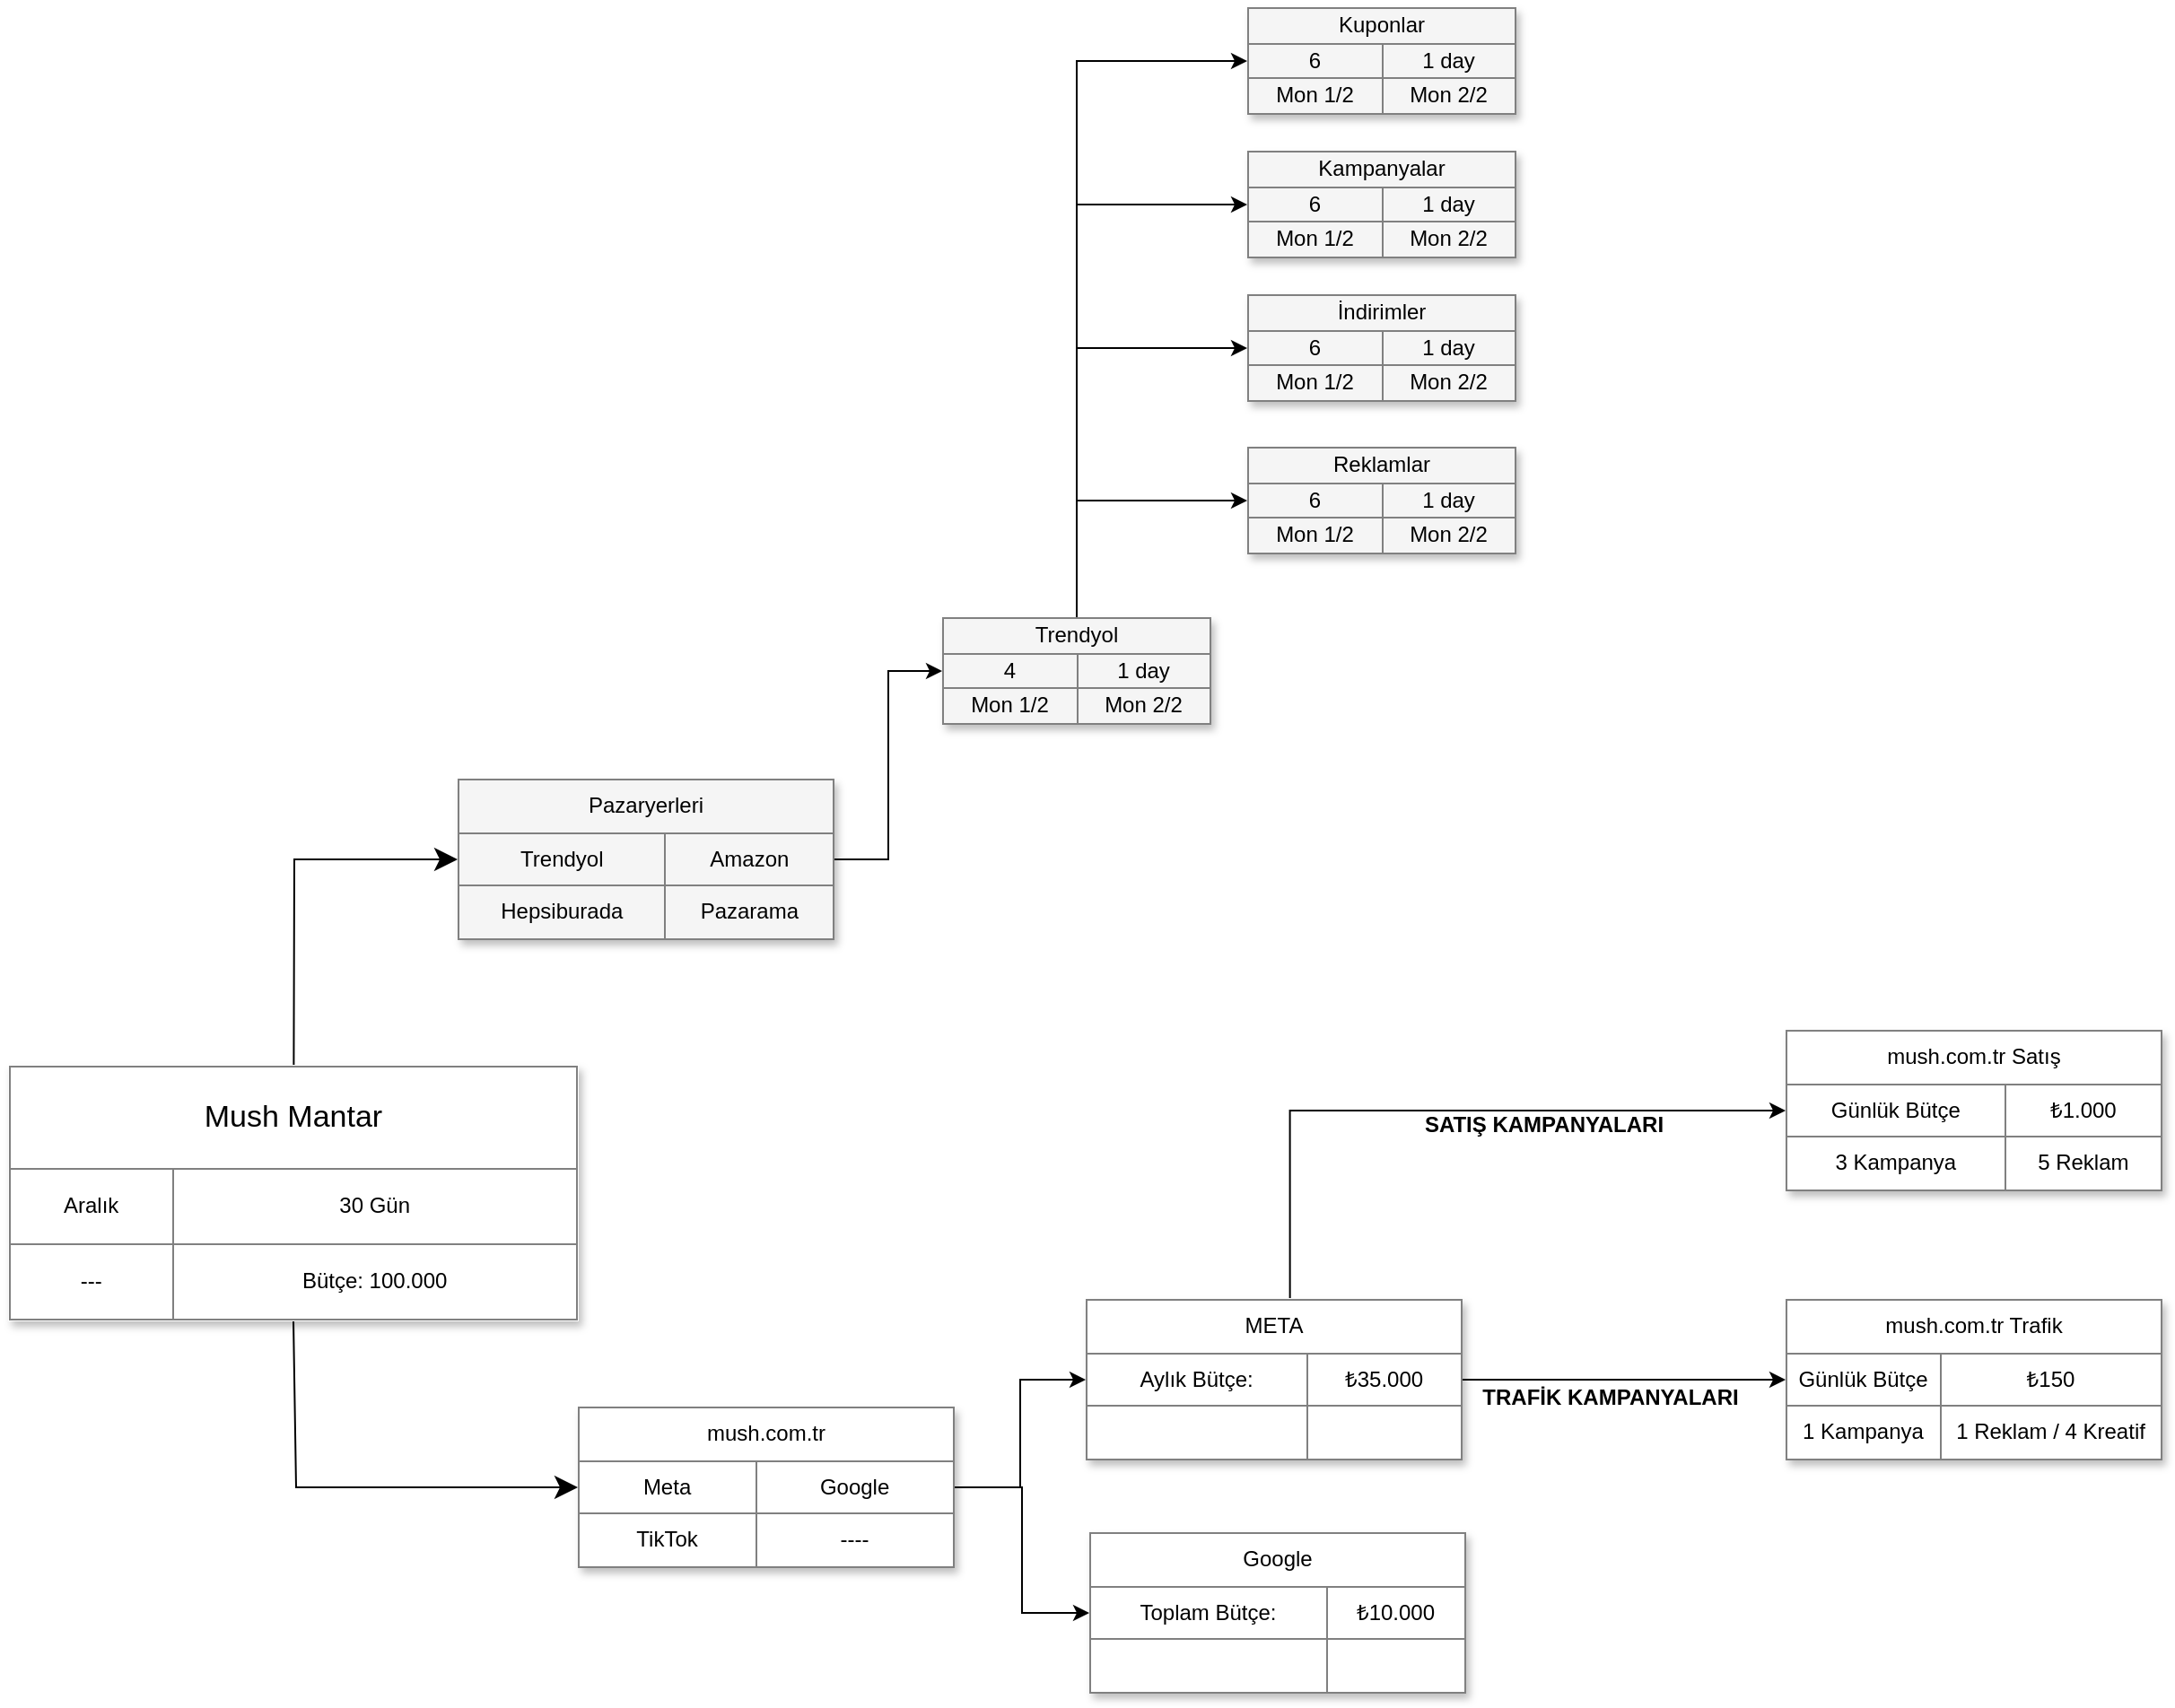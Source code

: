 <mxfile version="24.9.2">
  <diagram name="Page-1" id="9c096ad6-e400-ecc8-3e38-643d2caac077">
    <mxGraphModel dx="3542.5" dy="2376.5" grid="1" gridSize="10" guides="1" tooltips="1" connect="1" arrows="1" fold="1" page="1" pageScale="1.5" pageWidth="1169" pageHeight="827" background="none" math="0" shadow="0">
      <root>
        <mxCell id="0" style=";html=1;" />
        <mxCell id="1" style=";html=1;" parent="0" />
        <mxCell id="3cfceab9cabfe5b9-22" style="edgeStyle=none;curved=0;html=1;startSize=10;endArrow=classic;endFill=1;endSize=10;strokeColor=#000000;strokeWidth=1;fontSize=12;entryX=0;entryY=0.5;entryDx=0;entryDy=0;rounded=0;" parent="1" source="30e23a8a0b95c500-1" target="3cfceab9cabfe5b9-9" edge="1">
          <mxGeometry relative="1" as="geometry">
            <Array as="points">
              <mxPoint x="159" y="235" />
            </Array>
          </mxGeometry>
        </mxCell>
        <mxCell id="3cfceab9cabfe5b9-37" style="edgeStyle=none;curved=0;html=1;startSize=10;endArrow=classic;endFill=1;endSize=10;strokeWidth=1;fontSize=12;entryX=0;entryY=0.5;entryDx=0;entryDy=0;rounded=0;exitX=0.5;exitY=1;exitDx=0;exitDy=0;" parent="1" source="30e23a8a0b95c500-1" target="7Ct4jf1HMocAv5nsixJ--13" edge="1">
          <mxGeometry relative="1" as="geometry">
            <mxPoint x="421.702" y="810" as="targetPoint" />
            <Array as="points">
              <mxPoint x="160" y="585" />
            </Array>
          </mxGeometry>
        </mxCell>
        <mxCell id="30e23a8a0b95c500-1" value="&lt;table border=&quot;1&quot; width=&quot;100%&quot; style=&quot;width: 100% ; height: 100% ; border-collapse: collapse&quot;&gt;&lt;tbody&gt;&lt;tr&gt;&lt;td style=&quot;font-size: 17px;&quot; colspan=&quot;2&quot; align=&quot;center&quot;&gt;Mush Mantar&lt;/td&gt;&lt;/tr&gt;&lt;tr&gt;&lt;td align=&quot;center&quot;&gt;Aralık&lt;/td&gt;&lt;td align=&quot;center&quot;&gt;30 Gün&lt;/td&gt;&lt;/tr&gt;&lt;tr&gt;&lt;td align=&quot;center&quot;&gt;---&lt;/td&gt;&lt;td align=&quot;center&quot;&gt;&lt;font style=&quot;font-size: 12px;&quot;&gt;Bütçe: 100.000&lt;/font&gt;&lt;/td&gt;&lt;/tr&gt;&lt;/tbody&gt;&lt;/table&gt;" style="text;html=1;overflow=fill;rounded=0;shadow=1;fontSize=12;align=center;fillColor=default;fontColor=#000000;strokeColor=#FFFFFF;" parent="1" vertex="1">
          <mxGeometry y="350" width="317" height="142" as="geometry" />
        </mxCell>
        <mxCell id="gVQOma9ykaEgue6V0o5R-18" style="edgeStyle=orthogonalEdgeStyle;rounded=0;orthogonalLoop=1;jettySize=auto;html=1;exitX=0.5;exitY=0;exitDx=0;exitDy=0;entryX=0;entryY=0.5;entryDx=0;entryDy=0;" edge="1" parent="1" source="3cfceab9cabfe5b9-6" target="7Ct4jf1HMocAv5nsixJ--11">
          <mxGeometry relative="1" as="geometry">
            <Array as="points">
              <mxPoint x="595" y="35" />
            </Array>
          </mxGeometry>
        </mxCell>
        <mxCell id="gVQOma9ykaEgue6V0o5R-19" style="edgeStyle=orthogonalEdgeStyle;rounded=0;orthogonalLoop=1;jettySize=auto;html=1;exitX=0.5;exitY=0;exitDx=0;exitDy=0;entryX=0;entryY=0.5;entryDx=0;entryDy=0;" edge="1" parent="1" source="3cfceab9cabfe5b9-6" target="7Ct4jf1HMocAv5nsixJ--6">
          <mxGeometry relative="1" as="geometry" />
        </mxCell>
        <mxCell id="gVQOma9ykaEgue6V0o5R-20" style="edgeStyle=orthogonalEdgeStyle;rounded=0;orthogonalLoop=1;jettySize=auto;html=1;exitX=0.5;exitY=0;exitDx=0;exitDy=0;entryX=0;entryY=0.5;entryDx=0;entryDy=0;" edge="1" parent="1" source="3cfceab9cabfe5b9-6" target="7Ct4jf1HMocAv5nsixJ--4">
          <mxGeometry relative="1" as="geometry" />
        </mxCell>
        <mxCell id="gVQOma9ykaEgue6V0o5R-21" style="edgeStyle=orthogonalEdgeStyle;rounded=0;orthogonalLoop=1;jettySize=auto;html=1;exitX=0.5;exitY=0;exitDx=0;exitDy=0;entryX=0;entryY=0.5;entryDx=0;entryDy=0;" edge="1" parent="1" source="3cfceab9cabfe5b9-6" target="3cfceab9cabfe5b9-14">
          <mxGeometry relative="1" as="geometry" />
        </mxCell>
        <mxCell id="3cfceab9cabfe5b9-6" value="&lt;table border=&quot;1&quot; width=&quot;100%&quot; style=&quot;width: 100% ; height: 100% ; border-collapse: collapse&quot;&gt;&lt;tbody&gt;&lt;tr&gt;&lt;td colspan=&quot;2&quot; align=&quot;center&quot;&gt;&lt;font style=&quot;font-size: 12px&quot;&gt;Trendyol&lt;/font&gt;&lt;/td&gt;&lt;/tr&gt;&lt;tr&gt;&lt;td align=&quot;center&quot;&gt;4&lt;/td&gt;&lt;td align=&quot;center&quot;&gt;&lt;font style=&quot;font-size: 12px&quot;&gt;1 day&lt;/font&gt;&lt;/td&gt;&lt;/tr&gt;&lt;tr&gt;&lt;td align=&quot;center&quot;&gt;&lt;font style=&quot;font-size: 12px&quot;&gt;Mon 1/2&lt;/font&gt;&lt;/td&gt;&lt;td align=&quot;center&quot;&gt;&lt;font style=&quot;font-size: 12px&quot;&gt;Mon 2/2&lt;/font&gt;&lt;/td&gt;&lt;/tr&gt;&lt;/tbody&gt;&lt;/table&gt;" style="text;html=1;strokeColor=none;fillColor=#f5f5f5;overflow=fill;rounded=0;shadow=1;fontSize=12;align=center;" parent="1" vertex="1">
          <mxGeometry x="520" y="100" width="150" height="60" as="geometry" />
        </mxCell>
        <mxCell id="gVQOma9ykaEgue6V0o5R-16" style="edgeStyle=orthogonalEdgeStyle;rounded=0;orthogonalLoop=1;jettySize=auto;html=1;entryX=0;entryY=0.5;entryDx=0;entryDy=0;" edge="1" parent="1" source="3cfceab9cabfe5b9-9" target="3cfceab9cabfe5b9-6">
          <mxGeometry relative="1" as="geometry" />
        </mxCell>
        <mxCell id="3cfceab9cabfe5b9-9" value="&lt;table border=&quot;1&quot; width=&quot;100%&quot; style=&quot;width: 100% ; height: 100% ; border-collapse: collapse&quot;&gt;&lt;tbody&gt;&lt;tr&gt;&lt;td colspan=&quot;2&quot; align=&quot;center&quot;&gt;&lt;font style=&quot;font-size: 12px&quot;&gt;Pazaryerleri&lt;/font&gt;&lt;/td&gt;&lt;/tr&gt;&lt;tr&gt;&lt;td align=&quot;center&quot;&gt;Trendyol&lt;/td&gt;&lt;td align=&quot;center&quot;&gt;Amazon&lt;/td&gt;&lt;/tr&gt;&lt;tr&gt;&lt;td align=&quot;center&quot;&gt;Hepsiburada&lt;/td&gt;&lt;td align=&quot;center&quot;&gt;&lt;font style=&quot;font-size: 12px&quot;&gt;Pazarama&lt;/font&gt;&lt;/td&gt;&lt;/tr&gt;&lt;/tbody&gt;&lt;/table&gt;" style="text;html=1;strokeColor=none;fillColor=#f5f5f5;overflow=fill;rounded=0;shadow=1;fontSize=12;align=center;glass=0;gradientColor=none;shadowColor=#000000;" parent="1" vertex="1">
          <mxGeometry x="250" y="190" width="210" height="90" as="geometry" />
        </mxCell>
        <mxCell id="3cfceab9cabfe5b9-14" value="&lt;table border=&quot;1&quot; width=&quot;100%&quot; style=&quot;width: 100% ; height: 100% ; border-collapse: collapse&quot;&gt;&lt;tbody&gt;&lt;tr&gt;&lt;td colspan=&quot;2&quot; align=&quot;center&quot;&gt;&lt;font style=&quot;font-size: 12px&quot;&gt;Kuponlar&lt;/font&gt;&lt;/td&gt;&lt;/tr&gt;&lt;tr&gt;&lt;td align=&quot;center&quot;&gt;6&lt;/td&gt;&lt;td align=&quot;center&quot;&gt;&lt;font style=&quot;font-size: 12px&quot;&gt;1 day&lt;/font&gt;&lt;/td&gt;&lt;/tr&gt;&lt;tr&gt;&lt;td align=&quot;center&quot;&gt;&lt;font style=&quot;font-size: 12px&quot;&gt;Mon 1/2&lt;/font&gt;&lt;/td&gt;&lt;td align=&quot;center&quot;&gt;&lt;font style=&quot;font-size: 12px&quot;&gt;Mon 2/2&lt;/font&gt;&lt;/td&gt;&lt;/tr&gt;&lt;/tbody&gt;&lt;/table&gt;" style="text;html=1;strokeColor=none;fillColor=#f5f5f5;overflow=fill;rounded=0;shadow=1;fontSize=12;align=center;" parent="1" vertex="1">
          <mxGeometry x="690" y="-240" width="150" height="60" as="geometry" />
        </mxCell>
        <mxCell id="7Ct4jf1HMocAv5nsixJ--4" value="&lt;table border=&quot;1&quot; width=&quot;100%&quot; style=&quot;width: 100% ; height: 100% ; border-collapse: collapse&quot;&gt;&lt;tbody&gt;&lt;tr&gt;&lt;td colspan=&quot;2&quot; align=&quot;center&quot;&gt;Kampanyalar&lt;/td&gt;&lt;/tr&gt;&lt;tr&gt;&lt;td align=&quot;center&quot;&gt;6&lt;/td&gt;&lt;td align=&quot;center&quot;&gt;&lt;font style=&quot;font-size: 12px&quot;&gt;1 day&lt;/font&gt;&lt;/td&gt;&lt;/tr&gt;&lt;tr&gt;&lt;td align=&quot;center&quot;&gt;&lt;font style=&quot;font-size: 12px&quot;&gt;Mon 1/2&lt;/font&gt;&lt;/td&gt;&lt;td align=&quot;center&quot;&gt;&lt;font style=&quot;font-size: 12px&quot;&gt;Mon 2/2&lt;/font&gt;&lt;/td&gt;&lt;/tr&gt;&lt;/tbody&gt;&lt;/table&gt;" style="text;html=1;strokeColor=none;fillColor=#f5f5f5;overflow=fill;rounded=0;shadow=1;fontSize=12;align=center;" parent="1" vertex="1">
          <mxGeometry x="690" y="-160" width="150" height="60" as="geometry" />
        </mxCell>
        <mxCell id="7Ct4jf1HMocAv5nsixJ--6" value="&lt;table border=&quot;1&quot; width=&quot;100%&quot; style=&quot;width: 100% ; height: 100% ; border-collapse: collapse&quot;&gt;&lt;tbody&gt;&lt;tr&gt;&lt;td colspan=&quot;2&quot; align=&quot;center&quot;&gt;İndirimler&lt;/td&gt;&lt;/tr&gt;&lt;tr&gt;&lt;td align=&quot;center&quot;&gt;6&lt;/td&gt;&lt;td align=&quot;center&quot;&gt;&lt;font style=&quot;font-size: 12px&quot;&gt;1 day&lt;/font&gt;&lt;/td&gt;&lt;/tr&gt;&lt;tr&gt;&lt;td align=&quot;center&quot;&gt;&lt;font style=&quot;font-size: 12px&quot;&gt;Mon 1/2&lt;/font&gt;&lt;/td&gt;&lt;td align=&quot;center&quot;&gt;&lt;font style=&quot;font-size: 12px&quot;&gt;Mon 2/2&lt;/font&gt;&lt;/td&gt;&lt;/tr&gt;&lt;/tbody&gt;&lt;/table&gt;" style="text;html=1;strokeColor=none;fillColor=#f5f5f5;overflow=fill;rounded=0;shadow=1;fontSize=12;align=center;" parent="1" vertex="1">
          <mxGeometry x="690" y="-80" width="150" height="60" as="geometry" />
        </mxCell>
        <mxCell id="7Ct4jf1HMocAv5nsixJ--11" value="&lt;table border=&quot;1&quot; width=&quot;100%&quot; style=&quot;width: 100% ; height: 100% ; border-collapse: collapse&quot;&gt;&lt;tbody&gt;&lt;tr&gt;&lt;td colspan=&quot;2&quot; align=&quot;center&quot;&gt;Reklamlar&lt;/td&gt;&lt;/tr&gt;&lt;tr&gt;&lt;td align=&quot;center&quot;&gt;6&lt;/td&gt;&lt;td align=&quot;center&quot;&gt;&lt;font style=&quot;font-size: 12px&quot;&gt;1 day&lt;/font&gt;&lt;/td&gt;&lt;/tr&gt;&lt;tr&gt;&lt;td align=&quot;center&quot;&gt;&lt;font style=&quot;font-size: 12px&quot;&gt;Mon 1/2&lt;/font&gt;&lt;/td&gt;&lt;td align=&quot;center&quot;&gt;&lt;font style=&quot;font-size: 12px&quot;&gt;Mon 2/2&lt;/font&gt;&lt;/td&gt;&lt;/tr&gt;&lt;/tbody&gt;&lt;/table&gt;" style="text;html=1;strokeColor=none;fillColor=#f5f5f5;overflow=fill;rounded=0;shadow=1;fontSize=12;align=center;" parent="1" vertex="1">
          <mxGeometry x="690" y="5" width="150" height="60" as="geometry" />
        </mxCell>
        <mxCell id="gVQOma9ykaEgue6V0o5R-3" style="edgeStyle=orthogonalEdgeStyle;rounded=0;orthogonalLoop=1;jettySize=auto;html=1;entryX=0;entryY=0.5;entryDx=0;entryDy=0;" edge="1" parent="1" source="7Ct4jf1HMocAv5nsixJ--13" target="gVQOma9ykaEgue6V0o5R-2">
          <mxGeometry relative="1" as="geometry" />
        </mxCell>
        <mxCell id="gVQOma9ykaEgue6V0o5R-5" style="edgeStyle=orthogonalEdgeStyle;rounded=0;orthogonalLoop=1;jettySize=auto;html=1;entryX=0;entryY=0.5;entryDx=0;entryDy=0;" edge="1" parent="1" source="7Ct4jf1HMocAv5nsixJ--13" target="gVQOma9ykaEgue6V0o5R-4">
          <mxGeometry relative="1" as="geometry" />
        </mxCell>
        <mxCell id="7Ct4jf1HMocAv5nsixJ--13" value="&lt;table border=&quot;1&quot; width=&quot;100%&quot; style=&quot;width: 100% ; height: 100% ; border-collapse: collapse&quot;&gt;&lt;tbody&gt;&lt;tr&gt;&lt;td colspan=&quot;2&quot; align=&quot;center&quot;&gt;mush.com.tr&lt;/td&gt;&lt;/tr&gt;&lt;tr&gt;&lt;td align=&quot;center&quot;&gt;Meta&lt;/td&gt;&lt;td align=&quot;center&quot;&gt;Google&lt;/td&gt;&lt;/tr&gt;&lt;tr&gt;&lt;td align=&quot;center&quot;&gt;TikTok&lt;/td&gt;&lt;td align=&quot;center&quot;&gt;&lt;font style=&quot;font-size: 12px&quot;&gt;----&lt;/font&gt;&lt;/td&gt;&lt;/tr&gt;&lt;/tbody&gt;&lt;/table&gt;" style="text;html=1;strokeColor=none;fillColor=#FFFFFF;overflow=fill;rounded=0;shadow=1;fontSize=12;align=center;" parent="1" vertex="1">
          <mxGeometry x="317" y="540" width="210" height="90" as="geometry" />
        </mxCell>
        <mxCell id="gVQOma9ykaEgue6V0o5R-9" style="edgeStyle=orthogonalEdgeStyle;rounded=0;orthogonalLoop=1;jettySize=auto;html=1;entryX=0;entryY=0.5;entryDx=0;entryDy=0;exitX=0.542;exitY=-0.005;exitDx=0;exitDy=0;exitPerimeter=0;" edge="1" parent="1" source="gVQOma9ykaEgue6V0o5R-2" target="gVQOma9ykaEgue6V0o5R-8">
          <mxGeometry relative="1" as="geometry">
            <Array as="points">
              <mxPoint x="714" y="375" />
            </Array>
          </mxGeometry>
        </mxCell>
        <mxCell id="gVQOma9ykaEgue6V0o5R-13" style="edgeStyle=orthogonalEdgeStyle;rounded=0;orthogonalLoop=1;jettySize=auto;html=1;entryX=0;entryY=0.5;entryDx=0;entryDy=0;" edge="1" parent="1" source="gVQOma9ykaEgue6V0o5R-2" target="gVQOma9ykaEgue6V0o5R-14">
          <mxGeometry relative="1" as="geometry">
            <mxPoint x="1000" y="525" as="targetPoint" />
          </mxGeometry>
        </mxCell>
        <mxCell id="gVQOma9ykaEgue6V0o5R-2" value="&lt;table border=&quot;1&quot; width=&quot;100%&quot; style=&quot;width: 100% ; height: 100% ; border-collapse: collapse&quot;&gt;&lt;tbody&gt;&lt;tr&gt;&lt;td colspan=&quot;2&quot; align=&quot;center&quot;&gt;META&lt;br&gt;&lt;/td&gt;&lt;/tr&gt;&lt;tr&gt;&lt;td align=&quot;center&quot;&gt;Aylık Bütçe:&lt;/td&gt;&lt;td align=&quot;center&quot;&gt;₺35.000&lt;/td&gt;&lt;/tr&gt;&lt;tr&gt;&lt;td align=&quot;center&quot;&gt;&lt;/td&gt;&lt;td align=&quot;center&quot;&gt;&lt;br&gt;&lt;/td&gt;&lt;/tr&gt;&lt;/tbody&gt;&lt;/table&gt;" style="text;html=1;strokeColor=none;fillColor=#FFFFFF;overflow=fill;rounded=0;shadow=1;fontSize=12;align=center;" vertex="1" parent="1">
          <mxGeometry x="600" y="480" width="210" height="90" as="geometry" />
        </mxCell>
        <mxCell id="gVQOma9ykaEgue6V0o5R-4" value="&lt;table border=&quot;1&quot; width=&quot;100%&quot; style=&quot;width: 100% ; height: 100% ; border-collapse: collapse&quot;&gt;&lt;tbody&gt;&lt;tr&gt;&lt;td colspan=&quot;2&quot; align=&quot;center&quot;&gt;Google&lt;/td&gt;&lt;/tr&gt;&lt;tr&gt;&lt;td align=&quot;center&quot;&gt;Toplam Bütçe:&lt;/td&gt;&lt;td align=&quot;center&quot;&gt;₺10.000&lt;/td&gt;&lt;/tr&gt;&lt;tr&gt;&lt;td align=&quot;center&quot;&gt;&lt;/td&gt;&lt;td align=&quot;center&quot;&gt;&lt;br&gt;&lt;/td&gt;&lt;/tr&gt;&lt;/tbody&gt;&lt;/table&gt;" style="text;html=1;strokeColor=none;fillColor=#FFFFFF;overflow=fill;rounded=0;shadow=1;fontSize=12;align=center;" vertex="1" parent="1">
          <mxGeometry x="602" y="610" width="210" height="90" as="geometry" />
        </mxCell>
        <mxCell id="gVQOma9ykaEgue6V0o5R-8" value="&lt;table border=&quot;1&quot; width=&quot;100%&quot; style=&quot;width: 100% ; height: 100% ; border-collapse: collapse&quot;&gt;&lt;tbody&gt;&lt;tr&gt;&lt;td colspan=&quot;2&quot; align=&quot;center&quot;&gt;mush.com.tr Satış&lt;/td&gt;&lt;/tr&gt;&lt;tr&gt;&lt;td align=&quot;center&quot;&gt;Günlük Bütçe&lt;/td&gt;&lt;td align=&quot;center&quot;&gt;₺1.000&lt;/td&gt;&lt;/tr&gt;&lt;tr&gt;&lt;td align=&quot;center&quot;&gt;3 Kampanya&lt;/td&gt;&lt;td align=&quot;center&quot;&gt;5 Reklam&lt;/td&gt;&lt;/tr&gt;&lt;/tbody&gt;&lt;/table&gt;" style="text;html=1;strokeColor=none;fillColor=#FFFFFF;overflow=fill;rounded=0;shadow=1;fontSize=12;align=center;" vertex="1" parent="1">
          <mxGeometry x="990" y="330" width="210" height="90" as="geometry" />
        </mxCell>
        <mxCell id="gVQOma9ykaEgue6V0o5R-10" value="SATIŞ KAMPANYALARI&lt;div&gt;&lt;br&gt;&lt;/div&gt;" style="text;html=1;align=center;verticalAlign=middle;resizable=0;points=[];autosize=1;strokeColor=none;fillColor=none;fontStyle=1;rotation=0;" vertex="1" parent="1">
          <mxGeometry x="780" y="370" width="150" height="40" as="geometry" />
        </mxCell>
        <mxCell id="gVQOma9ykaEgue6V0o5R-14" value="&lt;table border=&quot;1&quot; width=&quot;100%&quot; style=&quot;width: 100% ; height: 100% ; border-collapse: collapse&quot;&gt;&lt;tbody&gt;&lt;tr&gt;&lt;td colspan=&quot;2&quot; align=&quot;center&quot;&gt;mush.com.tr Trafik&lt;/td&gt;&lt;/tr&gt;&lt;tr&gt;&lt;td align=&quot;center&quot;&gt;Günlük Bütçe&lt;/td&gt;&lt;td align=&quot;center&quot;&gt;₺150&lt;/td&gt;&lt;/tr&gt;&lt;tr&gt;&lt;td align=&quot;center&quot;&gt;1 Kampanya&lt;/td&gt;&lt;td align=&quot;center&quot;&gt;1 Reklam / 4 Kreatif&lt;/td&gt;&lt;/tr&gt;&lt;/tbody&gt;&lt;/table&gt;" style="text;html=1;strokeColor=none;fillColor=#FFFFFF;overflow=fill;rounded=0;shadow=1;fontSize=12;align=center;" vertex="1" parent="1">
          <mxGeometry x="990" y="480" width="210" height="90" as="geometry" />
        </mxCell>
        <mxCell id="gVQOma9ykaEgue6V0o5R-15" value="&lt;div&gt;TRAFİK KAMPANYALARI&lt;/div&gt;" style="text;html=1;align=center;verticalAlign=middle;resizable=0;points=[];autosize=1;strokeColor=none;fillColor=none;fontStyle=1;rotation=0;" vertex="1" parent="1">
          <mxGeometry x="812" y="520" width="160" height="30" as="geometry" />
        </mxCell>
      </root>
    </mxGraphModel>
  </diagram>
</mxfile>
